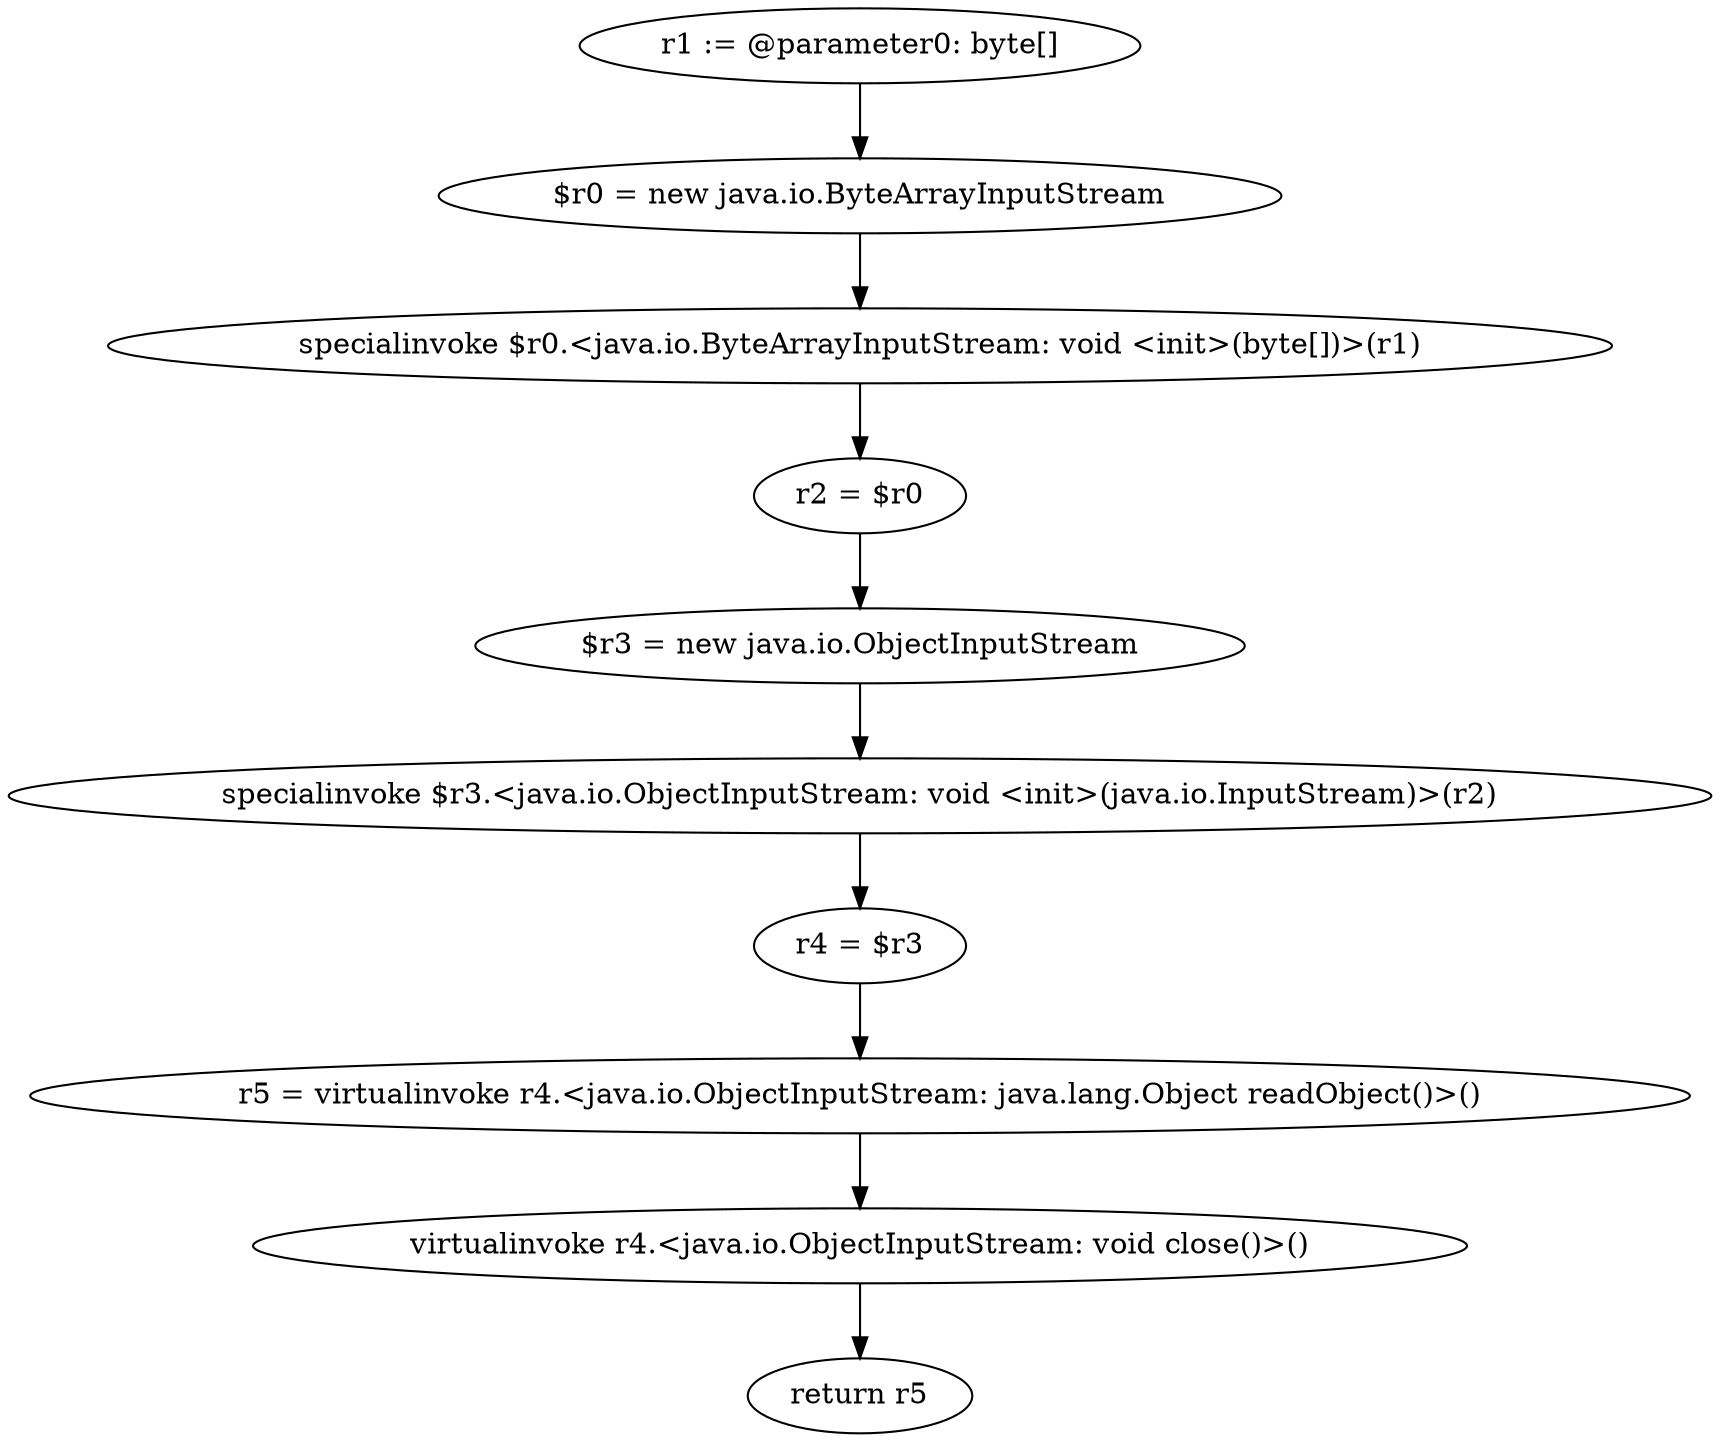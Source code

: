 digraph "unitGraph" {
    "r1 := @parameter0: byte[]"
    "$r0 = new java.io.ByteArrayInputStream"
    "specialinvoke $r0.<java.io.ByteArrayInputStream: void <init>(byte[])>(r1)"
    "r2 = $r0"
    "$r3 = new java.io.ObjectInputStream"
    "specialinvoke $r3.<java.io.ObjectInputStream: void <init>(java.io.InputStream)>(r2)"
    "r4 = $r3"
    "r5 = virtualinvoke r4.<java.io.ObjectInputStream: java.lang.Object readObject()>()"
    "virtualinvoke r4.<java.io.ObjectInputStream: void close()>()"
    "return r5"
    "r1 := @parameter0: byte[]"->"$r0 = new java.io.ByteArrayInputStream";
    "$r0 = new java.io.ByteArrayInputStream"->"specialinvoke $r0.<java.io.ByteArrayInputStream: void <init>(byte[])>(r1)";
    "specialinvoke $r0.<java.io.ByteArrayInputStream: void <init>(byte[])>(r1)"->"r2 = $r0";
    "r2 = $r0"->"$r3 = new java.io.ObjectInputStream";
    "$r3 = new java.io.ObjectInputStream"->"specialinvoke $r3.<java.io.ObjectInputStream: void <init>(java.io.InputStream)>(r2)";
    "specialinvoke $r3.<java.io.ObjectInputStream: void <init>(java.io.InputStream)>(r2)"->"r4 = $r3";
    "r4 = $r3"->"r5 = virtualinvoke r4.<java.io.ObjectInputStream: java.lang.Object readObject()>()";
    "r5 = virtualinvoke r4.<java.io.ObjectInputStream: java.lang.Object readObject()>()"->"virtualinvoke r4.<java.io.ObjectInputStream: void close()>()";
    "virtualinvoke r4.<java.io.ObjectInputStream: void close()>()"->"return r5";
}
